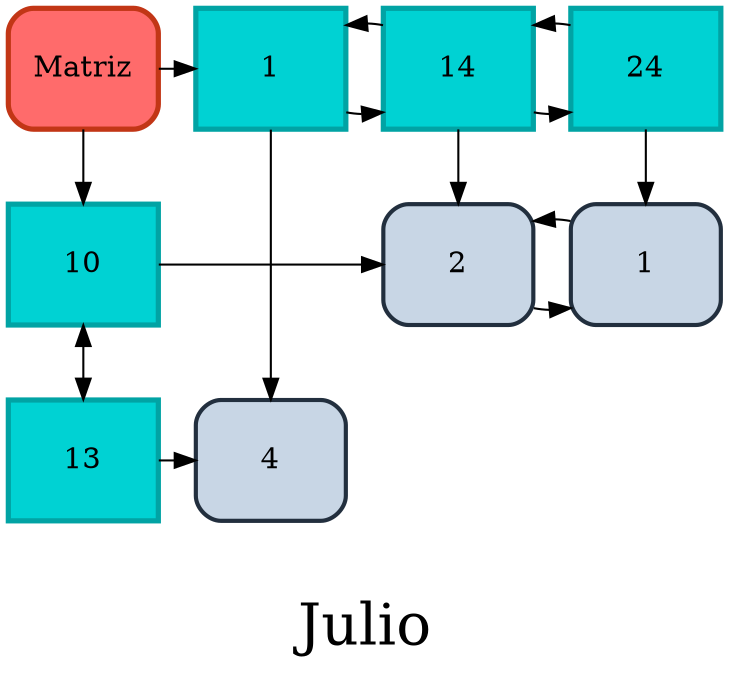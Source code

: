 
        digraph G {
        label="\nJulio" fontsize=28;
        node [shape=box, height=0.8];
        Head[ label = "Matriz", width = 1, style = "filled, rounded" fillcolor = "#ff6b6b", color="#c23616" group = 1 penwidth=2.5];
        
		F10 [label = "10"   width = 1 style = filled, fillcolor = "#00d2d3", color="#01a3a4" penwidth=2.5 group = 1 ];
		F13 [label = "13"   width = 1 style = filled, fillcolor = "#00d2d3", color="#01a3a4" penwidth=2.5 group = 1 ];
		edge[dir="both"];
		F10 -> F13;
		edge[dir="forward"];
		C1 [label = "1"   width = 1 style = filled, fillcolor = "#00d2d3", color="#01a3a4" penwidth=2.5 group = 1 ];
		C14 [label = "14"   width = 1 style = filled, fillcolor = "#00d2d3", color="#01a3a4" penwidth=2.5 group = 14 ];
		C24 [label = "24"   width = 1 style = filled, fillcolor = "#00d2d3", color="#01a3a4" penwidth=2.5 group = 24 ];
		C1 -> C14;
		C14 -> C1;
		C14 -> C24;
		C24 -> C14;
		Head -> F10; 
		Head -> C1;
		{ rank = same; Head;C1; C14; C24; }
		N10_L14 [label = "2" width = 1, style="filled, rounded" fillcolor="#c8d6e5" color="#222f3e" penwidth=2 group = 14 ];
		F10 -> N10_L14;
		N10_L14-> N10_L24;
		N10_L24-> N10_L14;
		N10_L24 [label = "1" width = 1, style="filled, rounded" fillcolor="#c8d6e5" color="#222f3e" penwidth=2 group = 24 ];
		N13_L1 [label = "4" width = 1, style="filled, rounded" fillcolor="#c8d6e5" color="#222f3e" penwidth=2 group = 1 ];
		F13 -> N13_L1;
		{ rank = same; F10; N10_L14; N10_L24; }
		{ rank = same; F13; N13_L1; }
		C1 -> N13_L1;
		C14 -> N10_L14;
		C24 -> N10_L24;
}